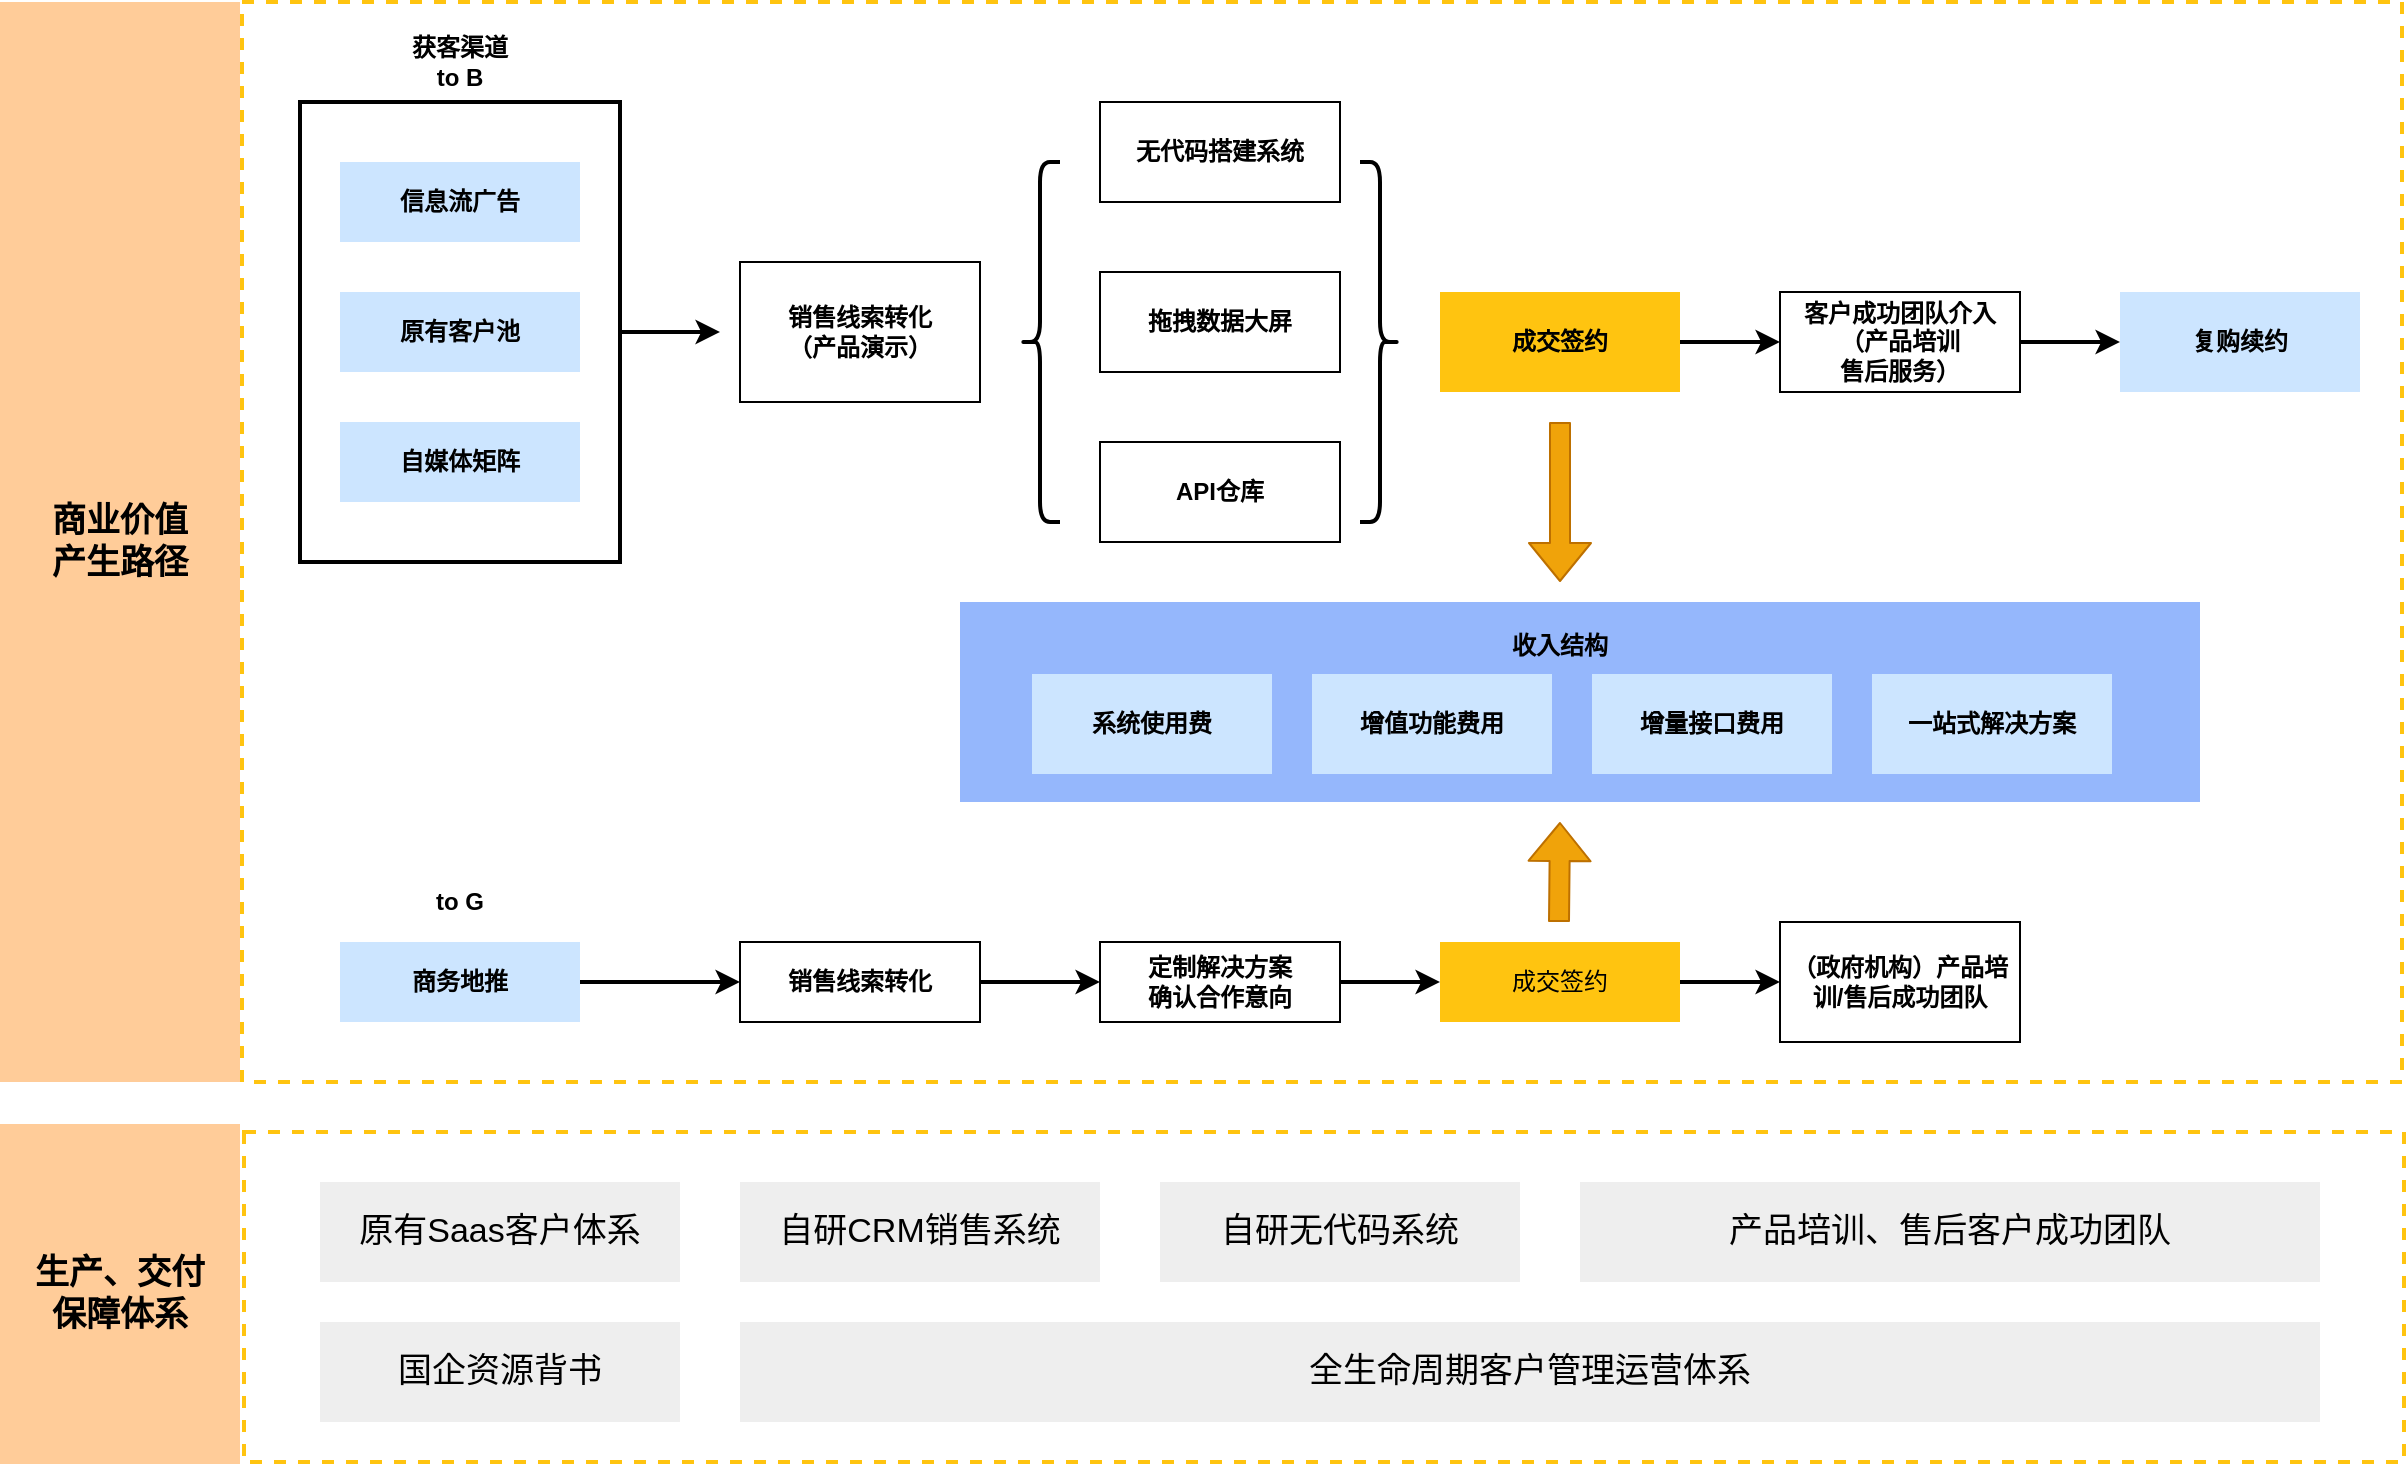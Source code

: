 <mxfile version="14.5.10" type="github">
  <diagram id="-KONAdWRFsU6AZ7woav8" name="第 1 页">
    <mxGraphModel dx="1422" dy="738" grid="1" gridSize="10" guides="1" tooltips="1" connect="1" arrows="1" fold="1" page="1" pageScale="1" pageWidth="10000" pageHeight="1169" math="0" shadow="0">
      <root>
        <mxCell id="0" />
        <mxCell id="1" parent="0" />
        <mxCell id="swzIvsYKQ93mRi7ZJ3pm-34" value="" style="rounded=0;whiteSpace=wrap;html=1;strokeWidth=2;fillColor=none;dashed=1;strokeColor=#FFC410;" vertex="1" parent="1">
          <mxGeometry x="161" y="150" width="1080" height="540" as="geometry" />
        </mxCell>
        <mxCell id="swzIvsYKQ93mRi7ZJ3pm-27" value="" style="rounded=0;whiteSpace=wrap;html=1;fillColor=#95B7FC;strokeColor=none;" vertex="1" parent="1">
          <mxGeometry x="520" y="450" width="620" height="100" as="geometry" />
        </mxCell>
        <mxCell id="swzIvsYKQ93mRi7ZJ3pm-22" style="edgeStyle=orthogonalEdgeStyle;rounded=0;orthogonalLoop=1;jettySize=auto;html=1;strokeWidth=2;" edge="1" parent="1" source="swzIvsYKQ93mRi7ZJ3pm-5">
          <mxGeometry relative="1" as="geometry">
            <mxPoint x="400" y="315" as="targetPoint" />
          </mxGeometry>
        </mxCell>
        <mxCell id="swzIvsYKQ93mRi7ZJ3pm-5" value="" style="rounded=0;whiteSpace=wrap;html=1;fillColor=none;strokeWidth=2;" vertex="1" parent="1">
          <mxGeometry x="190" y="200" width="160" height="230" as="geometry" />
        </mxCell>
        <mxCell id="swzIvsYKQ93mRi7ZJ3pm-1" value="信息流广告" style="rounded=0;whiteSpace=wrap;html=1;fillColor=#cce5ff;strokeColor=none;fontStyle=1" vertex="1" parent="1">
          <mxGeometry x="210" y="230" width="120" height="40" as="geometry" />
        </mxCell>
        <mxCell id="swzIvsYKQ93mRi7ZJ3pm-2" value="获客渠道&lt;br&gt;to B" style="text;html=1;strokeColor=none;fillColor=none;align=center;verticalAlign=middle;whiteSpace=wrap;rounded=0;fontStyle=1" vertex="1" parent="1">
          <mxGeometry x="240" y="170" width="60" height="20" as="geometry" />
        </mxCell>
        <mxCell id="swzIvsYKQ93mRi7ZJ3pm-3" value="原有客户池" style="rounded=0;whiteSpace=wrap;html=1;fillColor=#cce5ff;strokeColor=none;fontStyle=1" vertex="1" parent="1">
          <mxGeometry x="210" y="295" width="120" height="40" as="geometry" />
        </mxCell>
        <mxCell id="swzIvsYKQ93mRi7ZJ3pm-4" value="自媒体矩阵" style="rounded=0;whiteSpace=wrap;html=1;fillColor=#cce5ff;strokeColor=none;fontStyle=1" vertex="1" parent="1">
          <mxGeometry x="210" y="360" width="120" height="40" as="geometry" />
        </mxCell>
        <mxCell id="swzIvsYKQ93mRi7ZJ3pm-6" value="销售线索转化&lt;br&gt;（产品演示）" style="rounded=0;whiteSpace=wrap;html=1;fontStyle=1" vertex="1" parent="1">
          <mxGeometry x="410" y="280" width="120" height="70" as="geometry" />
        </mxCell>
        <mxCell id="swzIvsYKQ93mRi7ZJ3pm-7" value="无代码搭建系统" style="rounded=0;whiteSpace=wrap;html=1;fontStyle=1" vertex="1" parent="1">
          <mxGeometry x="590" y="200" width="120" height="50" as="geometry" />
        </mxCell>
        <mxCell id="swzIvsYKQ93mRi7ZJ3pm-8" value="拖拽数据大屏" style="rounded=0;whiteSpace=wrap;html=1;fontStyle=1" vertex="1" parent="1">
          <mxGeometry x="590" y="285" width="120" height="50" as="geometry" />
        </mxCell>
        <mxCell id="swzIvsYKQ93mRi7ZJ3pm-9" value="API仓库" style="rounded=0;whiteSpace=wrap;html=1;fontStyle=1" vertex="1" parent="1">
          <mxGeometry x="590" y="370" width="120" height="50" as="geometry" />
        </mxCell>
        <mxCell id="swzIvsYKQ93mRi7ZJ3pm-25" style="edgeStyle=orthogonalEdgeStyle;rounded=0;orthogonalLoop=1;jettySize=auto;html=1;entryX=0;entryY=0.5;entryDx=0;entryDy=0;strokeWidth=2;" edge="1" parent="1" source="swzIvsYKQ93mRi7ZJ3pm-10" target="swzIvsYKQ93mRi7ZJ3pm-11">
          <mxGeometry relative="1" as="geometry" />
        </mxCell>
        <mxCell id="swzIvsYKQ93mRi7ZJ3pm-10" value="成交签约" style="rounded=0;whiteSpace=wrap;html=1;fillColor=#FFC410;strokeColor=none;fontStyle=1" vertex="1" parent="1">
          <mxGeometry x="760" y="295" width="120" height="50" as="geometry" />
        </mxCell>
        <mxCell id="swzIvsYKQ93mRi7ZJ3pm-26" style="edgeStyle=orthogonalEdgeStyle;rounded=0;orthogonalLoop=1;jettySize=auto;html=1;entryX=0;entryY=0.5;entryDx=0;entryDy=0;strokeWidth=2;" edge="1" parent="1" source="swzIvsYKQ93mRi7ZJ3pm-11" target="swzIvsYKQ93mRi7ZJ3pm-12">
          <mxGeometry relative="1" as="geometry" />
        </mxCell>
        <mxCell id="swzIvsYKQ93mRi7ZJ3pm-11" value="客户成功团队介入&lt;br&gt;（产品培训&lt;br&gt;售后服务）" style="rounded=0;whiteSpace=wrap;html=1;fontStyle=1" vertex="1" parent="1">
          <mxGeometry x="930" y="295" width="120" height="50" as="geometry" />
        </mxCell>
        <mxCell id="swzIvsYKQ93mRi7ZJ3pm-12" value="复购续约" style="rounded=0;whiteSpace=wrap;html=1;fillColor=#cce5ff;strokeColor=none;fontStyle=1" vertex="1" parent="1">
          <mxGeometry x="1100" y="295" width="120" height="50" as="geometry" />
        </mxCell>
        <mxCell id="swzIvsYKQ93mRi7ZJ3pm-13" value="系统使用费" style="rounded=0;whiteSpace=wrap;html=1;fillColor=#cce5ff;strokeColor=none;fontStyle=1" vertex="1" parent="1">
          <mxGeometry x="556" y="486" width="120" height="50" as="geometry" />
        </mxCell>
        <mxCell id="swzIvsYKQ93mRi7ZJ3pm-14" value="增值功能费用" style="rounded=0;whiteSpace=wrap;html=1;fillColor=#cce5ff;strokeColor=none;fontStyle=1" vertex="1" parent="1">
          <mxGeometry x="696" y="486" width="120" height="50" as="geometry" />
        </mxCell>
        <mxCell id="swzIvsYKQ93mRi7ZJ3pm-15" value="增量接口费用" style="rounded=0;whiteSpace=wrap;html=1;fillColor=#cce5ff;strokeColor=none;fontStyle=1" vertex="1" parent="1">
          <mxGeometry x="836" y="486" width="120" height="50" as="geometry" />
        </mxCell>
        <mxCell id="swzIvsYKQ93mRi7ZJ3pm-16" value="一站式解决方案" style="rounded=0;whiteSpace=wrap;html=1;fillColor=#cce5ff;strokeColor=none;fontStyle=1" vertex="1" parent="1">
          <mxGeometry x="976" y="486" width="120" height="50" as="geometry" />
        </mxCell>
        <mxCell id="swzIvsYKQ93mRi7ZJ3pm-29" style="edgeStyle=orthogonalEdgeStyle;rounded=0;orthogonalLoop=1;jettySize=auto;html=1;entryX=0;entryY=0.5;entryDx=0;entryDy=0;strokeWidth=2;" edge="1" parent="1" source="swzIvsYKQ93mRi7ZJ3pm-17" target="swzIvsYKQ93mRi7ZJ3pm-18">
          <mxGeometry relative="1" as="geometry" />
        </mxCell>
        <mxCell id="swzIvsYKQ93mRi7ZJ3pm-17" value="商务地推" style="rounded=0;whiteSpace=wrap;html=1;fillColor=#cce5ff;strokeColor=none;fontStyle=1" vertex="1" parent="1">
          <mxGeometry x="210" y="620" width="120" height="40" as="geometry" />
        </mxCell>
        <mxCell id="swzIvsYKQ93mRi7ZJ3pm-30" style="edgeStyle=orthogonalEdgeStyle;rounded=0;orthogonalLoop=1;jettySize=auto;html=1;exitX=1;exitY=0.5;exitDx=0;exitDy=0;entryX=0;entryY=0.5;entryDx=0;entryDy=0;strokeWidth=2;" edge="1" parent="1" source="swzIvsYKQ93mRi7ZJ3pm-18" target="swzIvsYKQ93mRi7ZJ3pm-19">
          <mxGeometry relative="1" as="geometry" />
        </mxCell>
        <mxCell id="swzIvsYKQ93mRi7ZJ3pm-18" value="销售线索转化" style="rounded=0;whiteSpace=wrap;html=1;fontStyle=1" vertex="1" parent="1">
          <mxGeometry x="410" y="620" width="120" height="40" as="geometry" />
        </mxCell>
        <mxCell id="swzIvsYKQ93mRi7ZJ3pm-31" style="edgeStyle=orthogonalEdgeStyle;rounded=0;orthogonalLoop=1;jettySize=auto;html=1;exitX=1;exitY=0.5;exitDx=0;exitDy=0;entryX=0;entryY=0.5;entryDx=0;entryDy=0;strokeWidth=2;" edge="1" parent="1" source="swzIvsYKQ93mRi7ZJ3pm-19" target="swzIvsYKQ93mRi7ZJ3pm-20">
          <mxGeometry relative="1" as="geometry" />
        </mxCell>
        <mxCell id="swzIvsYKQ93mRi7ZJ3pm-19" value="定制解决方案&lt;br&gt;确认合作意向" style="rounded=0;whiteSpace=wrap;html=1;fontStyle=1" vertex="1" parent="1">
          <mxGeometry x="590" y="620" width="120" height="40" as="geometry" />
        </mxCell>
        <mxCell id="swzIvsYKQ93mRi7ZJ3pm-32" style="edgeStyle=orthogonalEdgeStyle;rounded=0;orthogonalLoop=1;jettySize=auto;html=1;exitX=1;exitY=0.5;exitDx=0;exitDy=0;entryX=0;entryY=0.5;entryDx=0;entryDy=0;strokeWidth=2;" edge="1" parent="1" source="swzIvsYKQ93mRi7ZJ3pm-20" target="swzIvsYKQ93mRi7ZJ3pm-21">
          <mxGeometry relative="1" as="geometry" />
        </mxCell>
        <mxCell id="swzIvsYKQ93mRi7ZJ3pm-20" value="成交签约" style="rounded=0;whiteSpace=wrap;html=1;fillColor=#FFC410;strokeColor=none;" vertex="1" parent="1">
          <mxGeometry x="760" y="620" width="120" height="40" as="geometry" />
        </mxCell>
        <mxCell id="swzIvsYKQ93mRi7ZJ3pm-21" value="（政府机构）产品培训/售后成功团队" style="rounded=0;whiteSpace=wrap;html=1;fontStyle=1" vertex="1" parent="1">
          <mxGeometry x="930" y="610" width="120" height="60" as="geometry" />
        </mxCell>
        <mxCell id="swzIvsYKQ93mRi7ZJ3pm-23" value="" style="shape=curlyBracket;whiteSpace=wrap;html=1;rounded=1;fillColor=none;strokeWidth=2;" vertex="1" parent="1">
          <mxGeometry x="550" y="230" width="20" height="180" as="geometry" />
        </mxCell>
        <mxCell id="swzIvsYKQ93mRi7ZJ3pm-24" value="" style="shape=curlyBracket;whiteSpace=wrap;html=1;rounded=1;flipH=1;fillColor=none;strokeWidth=2;" vertex="1" parent="1">
          <mxGeometry x="720" y="230" width="20" height="180" as="geometry" />
        </mxCell>
        <mxCell id="swzIvsYKQ93mRi7ZJ3pm-28" value="" style="shape=flexArrow;endArrow=classic;html=1;fillColor=#f0a30a;strokeColor=#BD7000;" edge="1" parent="1">
          <mxGeometry width="50" height="50" relative="1" as="geometry">
            <mxPoint x="820" y="360" as="sourcePoint" />
            <mxPoint x="820" y="440" as="targetPoint" />
          </mxGeometry>
        </mxCell>
        <mxCell id="swzIvsYKQ93mRi7ZJ3pm-33" value="" style="shape=flexArrow;endArrow=classic;html=1;fillColor=#f0a30a;strokeColor=#BD7000;" edge="1" parent="1">
          <mxGeometry width="50" height="50" relative="1" as="geometry">
            <mxPoint x="819.5" y="610" as="sourcePoint" />
            <mxPoint x="820" y="560" as="targetPoint" />
          </mxGeometry>
        </mxCell>
        <mxCell id="swzIvsYKQ93mRi7ZJ3pm-35" value="商业价值&lt;br style=&quot;font-size: 17px;&quot;&gt;产生路径" style="rounded=0;whiteSpace=wrap;html=1;dashed=1;strokeWidth=2;fillColor=#ffcc99;fontSize=17;fontStyle=1;strokeColor=none;" vertex="1" parent="1">
          <mxGeometry x="40" y="150" width="120" height="540" as="geometry" />
        </mxCell>
        <mxCell id="swzIvsYKQ93mRi7ZJ3pm-36" value="生产、交付&lt;br&gt;保障体系" style="rounded=0;whiteSpace=wrap;html=1;dashed=1;strokeWidth=2;fillColor=#ffcc99;fontSize=17;fontStyle=1;strokeColor=none;" vertex="1" parent="1">
          <mxGeometry x="40" y="711" width="120" height="170" as="geometry" />
        </mxCell>
        <mxCell id="swzIvsYKQ93mRi7ZJ3pm-37" value="" style="rounded=0;whiteSpace=wrap;html=1;strokeWidth=2;fillColor=none;dashed=1;strokeColor=#FFC410;" vertex="1" parent="1">
          <mxGeometry x="162" y="715" width="1080" height="165" as="geometry" />
        </mxCell>
        <mxCell id="swzIvsYKQ93mRi7ZJ3pm-38" value="原有Saas客户体系" style="rounded=0;whiteSpace=wrap;html=1;dashed=1;fontSize=17;strokeWidth=2;fillColor=#eeeeee;strokeColor=none;" vertex="1" parent="1">
          <mxGeometry x="200" y="740" width="180" height="50" as="geometry" />
        </mxCell>
        <mxCell id="swzIvsYKQ93mRi7ZJ3pm-39" value="自研无代码系统" style="rounded=0;whiteSpace=wrap;html=1;dashed=1;fontSize=17;strokeWidth=2;fillColor=#eeeeee;strokeColor=none;" vertex="1" parent="1">
          <mxGeometry x="620" y="740" width="180" height="50" as="geometry" />
        </mxCell>
        <mxCell id="swzIvsYKQ93mRi7ZJ3pm-40" value="自研CRM销售系统" style="rounded=0;whiteSpace=wrap;html=1;dashed=1;fontSize=17;strokeWidth=2;fillColor=#eeeeee;strokeColor=none;" vertex="1" parent="1">
          <mxGeometry x="410" y="740" width="180" height="50" as="geometry" />
        </mxCell>
        <mxCell id="swzIvsYKQ93mRi7ZJ3pm-41" value="产品培训、售后客户成功团队" style="rounded=0;whiteSpace=wrap;html=1;dashed=1;fontSize=17;strokeWidth=2;fillColor=#eeeeee;strokeColor=none;" vertex="1" parent="1">
          <mxGeometry x="830" y="740" width="370" height="50" as="geometry" />
        </mxCell>
        <mxCell id="swzIvsYKQ93mRi7ZJ3pm-42" value="国企资源背书" style="rounded=0;whiteSpace=wrap;html=1;dashed=1;fontSize=17;strokeWidth=2;fillColor=#eeeeee;strokeColor=none;" vertex="1" parent="1">
          <mxGeometry x="200" y="810" width="180" height="50" as="geometry" />
        </mxCell>
        <mxCell id="swzIvsYKQ93mRi7ZJ3pm-43" value="全生命周期客户管理运营体系" style="rounded=0;whiteSpace=wrap;html=1;dashed=1;fontSize=17;strokeWidth=2;fillColor=#eeeeee;strokeColor=none;" vertex="1" parent="1">
          <mxGeometry x="410" y="810" width="790" height="50" as="geometry" />
        </mxCell>
        <mxCell id="swzIvsYKQ93mRi7ZJ3pm-44" value="to G" style="text;html=1;strokeColor=none;fillColor=none;align=center;verticalAlign=middle;whiteSpace=wrap;rounded=0;fontStyle=1" vertex="1" parent="1">
          <mxGeometry x="240" y="590" width="60" height="20" as="geometry" />
        </mxCell>
        <mxCell id="swzIvsYKQ93mRi7ZJ3pm-45" value="收入结构" style="text;html=1;strokeColor=none;fillColor=none;align=center;verticalAlign=middle;whiteSpace=wrap;rounded=0;fontStyle=1" vertex="1" parent="1">
          <mxGeometry x="790" y="462" width="60" height="20" as="geometry" />
        </mxCell>
      </root>
    </mxGraphModel>
  </diagram>
</mxfile>
